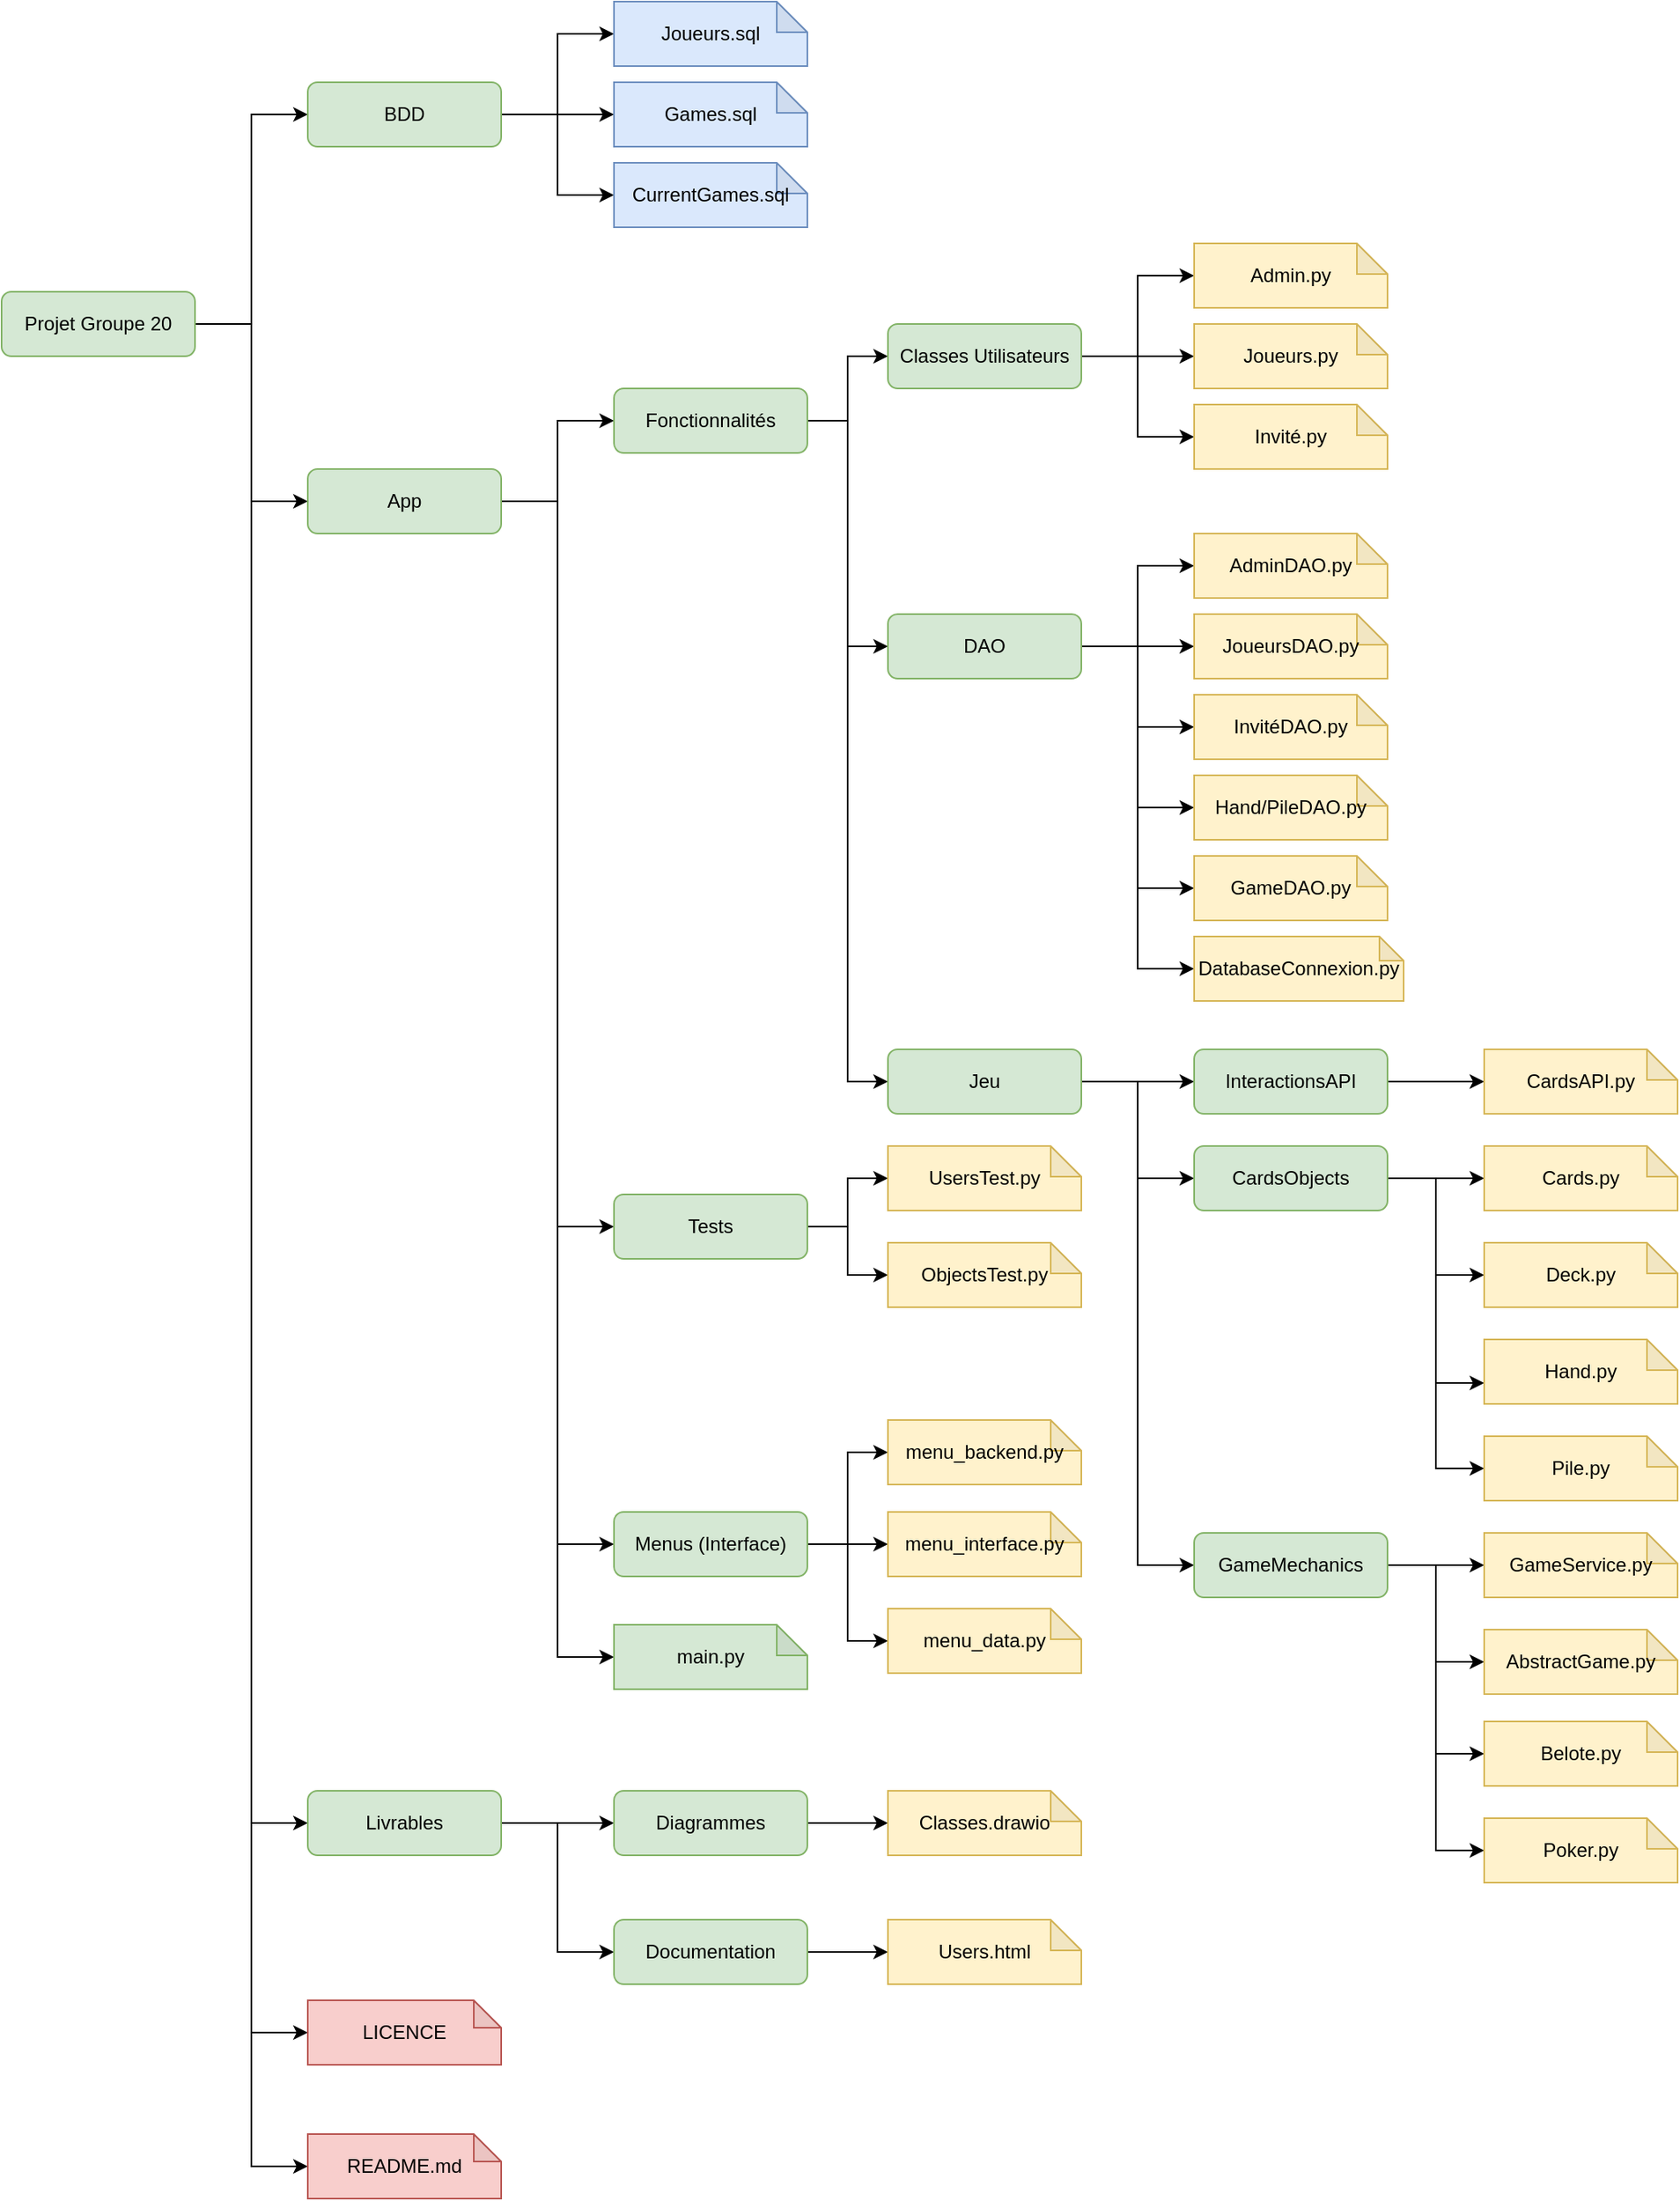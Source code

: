 <mxfile version="13.7.7" type="gitlab">
  <diagram id="L78k47U69HLxivYjufpT" name="Page-1">
    <mxGraphModel dx="981" dy="574" grid="1" gridSize="10" guides="1" tooltips="1" connect="1" arrows="1" fold="1" page="1" pageScale="1" pageWidth="1169" pageHeight="1654" background="#ffffff" math="0" shadow="0">
      <root>
        <mxCell id="0" />
        <mxCell id="1" parent="0" />
        <mxCell id="8Qk3gI1zRfMAFnqxJvFZ-7" style="edgeStyle=orthogonalEdgeStyle;rounded=0;orthogonalLoop=1;jettySize=auto;html=1;exitX=1;exitY=0.5;exitDx=0;exitDy=0;entryX=0;entryY=0.5;entryDx=0;entryDy=0;" parent="1" source="8Qk3gI1zRfMAFnqxJvFZ-1" target="8Qk3gI1zRfMAFnqxJvFZ-2" edge="1">
          <mxGeometry relative="1" as="geometry" />
        </mxCell>
        <mxCell id="8Qk3gI1zRfMAFnqxJvFZ-8" style="edgeStyle=orthogonalEdgeStyle;rounded=0;orthogonalLoop=1;jettySize=auto;html=1;exitX=1;exitY=0.5;exitDx=0;exitDy=0;entryX=0;entryY=0.5;entryDx=0;entryDy=0;" parent="1" source="8Qk3gI1zRfMAFnqxJvFZ-1" target="8Qk3gI1zRfMAFnqxJvFZ-3" edge="1">
          <mxGeometry relative="1" as="geometry" />
        </mxCell>
        <mxCell id="8Qk3gI1zRfMAFnqxJvFZ-9" style="edgeStyle=orthogonalEdgeStyle;rounded=0;orthogonalLoop=1;jettySize=auto;html=1;exitX=1;exitY=0.5;exitDx=0;exitDy=0;entryX=0;entryY=0.5;entryDx=0;entryDy=0;" parent="1" source="8Qk3gI1zRfMAFnqxJvFZ-1" target="8Qk3gI1zRfMAFnqxJvFZ-4" edge="1">
          <mxGeometry relative="1" as="geometry" />
        </mxCell>
        <mxCell id="8Qk3gI1zRfMAFnqxJvFZ-20" style="edgeStyle=orthogonalEdgeStyle;rounded=0;orthogonalLoop=1;jettySize=auto;html=1;exitX=1;exitY=0.5;exitDx=0;exitDy=0;entryX=0;entryY=0.5;entryDx=0;entryDy=0;entryPerimeter=0;" parent="1" source="8Qk3gI1zRfMAFnqxJvFZ-1" target="8Qk3gI1zRfMAFnqxJvFZ-19" edge="1">
          <mxGeometry relative="1" as="geometry" />
        </mxCell>
        <mxCell id="3epC_5tGNAp-iQS2bgfX-2" style="edgeStyle=orthogonalEdgeStyle;rounded=0;orthogonalLoop=1;jettySize=auto;html=1;exitX=1;exitY=0.5;exitDx=0;exitDy=0;entryX=0;entryY=0.5;entryDx=0;entryDy=0;entryPerimeter=0;" edge="1" parent="1" source="8Qk3gI1zRfMAFnqxJvFZ-1" target="3epC_5tGNAp-iQS2bgfX-1">
          <mxGeometry relative="1" as="geometry" />
        </mxCell>
        <mxCell id="8Qk3gI1zRfMAFnqxJvFZ-1" value="Projet Groupe 20" style="rounded=1;whiteSpace=wrap;html=1;fillColor=#d5e8d4;strokeColor=#82b366;" parent="1" vertex="1">
          <mxGeometry x="65" y="200" width="120" height="40" as="geometry" />
        </mxCell>
        <mxCell id="3epC_5tGNAp-iQS2bgfX-65" style="edgeStyle=orthogonalEdgeStyle;rounded=0;orthogonalLoop=1;jettySize=auto;html=1;exitX=1;exitY=0.5;exitDx=0;exitDy=0;entryX=0;entryY=0.5;entryDx=0;entryDy=0;entryPerimeter=0;" edge="1" parent="1" source="8Qk3gI1zRfMAFnqxJvFZ-2" target="3epC_5tGNAp-iQS2bgfX-62">
          <mxGeometry relative="1" as="geometry" />
        </mxCell>
        <mxCell id="3epC_5tGNAp-iQS2bgfX-66" style="edgeStyle=orthogonalEdgeStyle;rounded=0;orthogonalLoop=1;jettySize=auto;html=1;exitX=1;exitY=0.5;exitDx=0;exitDy=0;entryX=0;entryY=0.5;entryDx=0;entryDy=0;entryPerimeter=0;" edge="1" parent="1" source="8Qk3gI1zRfMAFnqxJvFZ-2" target="3epC_5tGNAp-iQS2bgfX-63">
          <mxGeometry relative="1" as="geometry" />
        </mxCell>
        <mxCell id="3epC_5tGNAp-iQS2bgfX-67" style="edgeStyle=orthogonalEdgeStyle;rounded=0;orthogonalLoop=1;jettySize=auto;html=1;exitX=1;exitY=0.5;exitDx=0;exitDy=0;entryX=0;entryY=0.5;entryDx=0;entryDy=0;entryPerimeter=0;" edge="1" parent="1" source="8Qk3gI1zRfMAFnqxJvFZ-2" target="3epC_5tGNAp-iQS2bgfX-64">
          <mxGeometry relative="1" as="geometry" />
        </mxCell>
        <mxCell id="8Qk3gI1zRfMAFnqxJvFZ-2" value="BDD" style="rounded=1;whiteSpace=wrap;html=1;fillColor=#d5e8d4;strokeColor=#82b366;" parent="1" vertex="1">
          <mxGeometry x="255" y="70" width="120" height="40" as="geometry" />
        </mxCell>
        <mxCell id="8Qk3gI1zRfMAFnqxJvFZ-21" style="edgeStyle=orthogonalEdgeStyle;rounded=0;orthogonalLoop=1;jettySize=auto;html=1;exitX=1;exitY=0.5;exitDx=0;exitDy=0;entryX=0;entryY=0.5;entryDx=0;entryDy=0;" parent="1" source="8Qk3gI1zRfMAFnqxJvFZ-3" target="8Qk3gI1zRfMAFnqxJvFZ-12" edge="1">
          <mxGeometry relative="1" as="geometry" />
        </mxCell>
        <mxCell id="8Qk3gI1zRfMAFnqxJvFZ-24" style="edgeStyle=orthogonalEdgeStyle;rounded=0;orthogonalLoop=1;jettySize=auto;html=1;exitX=1;exitY=0.5;exitDx=0;exitDy=0;entryX=0;entryY=0.5;entryDx=0;entryDy=0;" parent="1" source="8Qk3gI1zRfMAFnqxJvFZ-3" target="8Qk3gI1zRfMAFnqxJvFZ-16" edge="1">
          <mxGeometry relative="1" as="geometry" />
        </mxCell>
        <mxCell id="8Qk3gI1zRfMAFnqxJvFZ-25" style="edgeStyle=orthogonalEdgeStyle;rounded=0;orthogonalLoop=1;jettySize=auto;html=1;exitX=1;exitY=0.5;exitDx=0;exitDy=0;entryX=0;entryY=0.5;entryDx=0;entryDy=0;entryPerimeter=0;" parent="1" source="8Qk3gI1zRfMAFnqxJvFZ-3" target="8Qk3gI1zRfMAFnqxJvFZ-17" edge="1">
          <mxGeometry relative="1" as="geometry" />
        </mxCell>
        <mxCell id="8Qk3gI1zRfMAFnqxJvFZ-28" style="edgeStyle=orthogonalEdgeStyle;rounded=0;orthogonalLoop=1;jettySize=auto;html=1;exitX=1;exitY=0.5;exitDx=0;exitDy=0;entryX=0;entryY=0.5;entryDx=0;entryDy=0;" parent="1" source="8Qk3gI1zRfMAFnqxJvFZ-3" target="8Qk3gI1zRfMAFnqxJvFZ-14" edge="1">
          <mxGeometry relative="1" as="geometry" />
        </mxCell>
        <mxCell id="8Qk3gI1zRfMAFnqxJvFZ-3" value="App" style="rounded=1;whiteSpace=wrap;html=1;fillColor=#d5e8d4;strokeColor=#82b366;" parent="1" vertex="1">
          <mxGeometry x="255" y="310" width="120" height="40" as="geometry" />
        </mxCell>
        <mxCell id="8Qk3gI1zRfMAFnqxJvFZ-10" style="edgeStyle=orthogonalEdgeStyle;rounded=0;orthogonalLoop=1;jettySize=auto;html=1;exitX=1;exitY=0.5;exitDx=0;exitDy=0;entryX=0;entryY=0.5;entryDx=0;entryDy=0;" parent="1" source="8Qk3gI1zRfMAFnqxJvFZ-4" target="8Qk3gI1zRfMAFnqxJvFZ-5" edge="1">
          <mxGeometry relative="1" as="geometry" />
        </mxCell>
        <mxCell id="8Qk3gI1zRfMAFnqxJvFZ-11" style="edgeStyle=orthogonalEdgeStyle;rounded=0;orthogonalLoop=1;jettySize=auto;html=1;exitX=1;exitY=0.5;exitDx=0;exitDy=0;entryX=0;entryY=0.5;entryDx=0;entryDy=0;" parent="1" source="8Qk3gI1zRfMAFnqxJvFZ-4" target="8Qk3gI1zRfMAFnqxJvFZ-6" edge="1">
          <mxGeometry relative="1" as="geometry" />
        </mxCell>
        <mxCell id="8Qk3gI1zRfMAFnqxJvFZ-4" value="Livrables" style="rounded=1;whiteSpace=wrap;html=1;fillColor=#d5e8d4;strokeColor=#82b366;" parent="1" vertex="1">
          <mxGeometry x="255" y="1130" width="120" height="40" as="geometry" />
        </mxCell>
        <mxCell id="8Qk3gI1zRfMAFnqxJvFZ-43" style="edgeStyle=orthogonalEdgeStyle;rounded=0;orthogonalLoop=1;jettySize=auto;html=1;exitX=1;exitY=0.5;exitDx=0;exitDy=0;entryX=0;entryY=0.5;entryDx=0;entryDy=0;entryPerimeter=0;" parent="1" source="8Qk3gI1zRfMAFnqxJvFZ-5" target="8Qk3gI1zRfMAFnqxJvFZ-42" edge="1">
          <mxGeometry relative="1" as="geometry" />
        </mxCell>
        <mxCell id="8Qk3gI1zRfMAFnqxJvFZ-5" value="Diagrammes" style="rounded=1;whiteSpace=wrap;html=1;fillColor=#d5e8d4;strokeColor=#82b366;" parent="1" vertex="1">
          <mxGeometry x="445" y="1130" width="120" height="40" as="geometry" />
        </mxCell>
        <mxCell id="8Qk3gI1zRfMAFnqxJvFZ-45" style="edgeStyle=orthogonalEdgeStyle;rounded=0;orthogonalLoop=1;jettySize=auto;html=1;exitX=1;exitY=0.5;exitDx=0;exitDy=0;entryX=0;entryY=0.5;entryDx=0;entryDy=0;entryPerimeter=0;" parent="1" source="8Qk3gI1zRfMAFnqxJvFZ-6" target="8Qk3gI1zRfMAFnqxJvFZ-44" edge="1">
          <mxGeometry relative="1" as="geometry" />
        </mxCell>
        <mxCell id="8Qk3gI1zRfMAFnqxJvFZ-6" value="Documentation" style="rounded=1;whiteSpace=wrap;html=1;fillColor=#d5e8d4;strokeColor=#82b366;" parent="1" vertex="1">
          <mxGeometry x="445" y="1210" width="120" height="40" as="geometry" />
        </mxCell>
        <mxCell id="3epC_5tGNAp-iQS2bgfX-10" style="edgeStyle=orthogonalEdgeStyle;rounded=0;orthogonalLoop=1;jettySize=auto;html=1;exitX=1;exitY=0.5;exitDx=0;exitDy=0;entryX=0;entryY=0.5;entryDx=0;entryDy=0;" edge="1" parent="1" source="8Qk3gI1zRfMAFnqxJvFZ-12" target="3epC_5tGNAp-iQS2bgfX-6">
          <mxGeometry relative="1" as="geometry" />
        </mxCell>
        <mxCell id="3epC_5tGNAp-iQS2bgfX-12" style="edgeStyle=orthogonalEdgeStyle;rounded=0;orthogonalLoop=1;jettySize=auto;html=1;exitX=1;exitY=0.5;exitDx=0;exitDy=0;entryX=0;entryY=0.5;entryDx=0;entryDy=0;" edge="1" parent="1" source="8Qk3gI1zRfMAFnqxJvFZ-12" target="3epC_5tGNAp-iQS2bgfX-11">
          <mxGeometry relative="1" as="geometry" />
        </mxCell>
        <mxCell id="3epC_5tGNAp-iQS2bgfX-24" style="edgeStyle=orthogonalEdgeStyle;rounded=0;orthogonalLoop=1;jettySize=auto;html=1;exitX=1;exitY=0.5;exitDx=0;exitDy=0;entryX=0;entryY=0.5;entryDx=0;entryDy=0;" edge="1" parent="1" source="8Qk3gI1zRfMAFnqxJvFZ-12" target="3epC_5tGNAp-iQS2bgfX-21">
          <mxGeometry relative="1" as="geometry" />
        </mxCell>
        <mxCell id="8Qk3gI1zRfMAFnqxJvFZ-12" value="Fonctionnalités" style="rounded=1;whiteSpace=wrap;html=1;fillColor=#d5e8d4;strokeColor=#82b366;" parent="1" vertex="1">
          <mxGeometry x="445" y="260" width="120" height="40" as="geometry" />
        </mxCell>
        <mxCell id="3epC_5tGNAp-iQS2bgfX-51" style="edgeStyle=orthogonalEdgeStyle;rounded=0;orthogonalLoop=1;jettySize=auto;html=1;exitX=1;exitY=0.5;exitDx=0;exitDy=0;entryX=0;entryY=0.5;entryDx=0;entryDy=0;entryPerimeter=0;" edge="1" parent="1" source="8Qk3gI1zRfMAFnqxJvFZ-14" target="3epC_5tGNAp-iQS2bgfX-49">
          <mxGeometry relative="1" as="geometry" />
        </mxCell>
        <mxCell id="3epC_5tGNAp-iQS2bgfX-52" style="edgeStyle=orthogonalEdgeStyle;rounded=0;orthogonalLoop=1;jettySize=auto;html=1;exitX=1;exitY=0.5;exitDx=0;exitDy=0;entryX=0;entryY=0.5;entryDx=0;entryDy=0;entryPerimeter=0;" edge="1" parent="1" source="8Qk3gI1zRfMAFnqxJvFZ-14" target="3epC_5tGNAp-iQS2bgfX-50">
          <mxGeometry relative="1" as="geometry" />
        </mxCell>
        <mxCell id="8Qk3gI1zRfMAFnqxJvFZ-14" value="Tests" style="rounded=1;whiteSpace=wrap;html=1;fillColor=#d5e8d4;strokeColor=#82b366;" parent="1" vertex="1">
          <mxGeometry x="445" y="760" width="120" height="40" as="geometry" />
        </mxCell>
        <mxCell id="8Qk3gI1zRfMAFnqxJvFZ-34" style="edgeStyle=orthogonalEdgeStyle;rounded=0;orthogonalLoop=1;jettySize=auto;html=1;exitX=1;exitY=0.5;exitDx=0;exitDy=0;entryX=0;entryY=0.5;entryDx=0;entryDy=0;entryPerimeter=0;" parent="1" source="8Qk3gI1zRfMAFnqxJvFZ-16" target="8Qk3gI1zRfMAFnqxJvFZ-31" edge="1">
          <mxGeometry relative="1" as="geometry" />
        </mxCell>
        <mxCell id="8Qk3gI1zRfMAFnqxJvFZ-35" style="edgeStyle=orthogonalEdgeStyle;rounded=0;orthogonalLoop=1;jettySize=auto;html=1;exitX=1;exitY=0.5;exitDx=0;exitDy=0;entryX=0;entryY=0.5;entryDx=0;entryDy=0;entryPerimeter=0;" parent="1" source="8Qk3gI1zRfMAFnqxJvFZ-16" target="8Qk3gI1zRfMAFnqxJvFZ-33" edge="1">
          <mxGeometry relative="1" as="geometry" />
        </mxCell>
        <mxCell id="3epC_5tGNAp-iQS2bgfX-59" style="edgeStyle=orthogonalEdgeStyle;rounded=0;orthogonalLoop=1;jettySize=auto;html=1;exitX=1;exitY=0.5;exitDx=0;exitDy=0;entryX=0;entryY=0.5;entryDx=0;entryDy=0;entryPerimeter=0;" edge="1" parent="1" source="8Qk3gI1zRfMAFnqxJvFZ-16" target="3epC_5tGNAp-iQS2bgfX-58">
          <mxGeometry relative="1" as="geometry" />
        </mxCell>
        <mxCell id="8Qk3gI1zRfMAFnqxJvFZ-16" value="Menus (Interface)" style="rounded=1;whiteSpace=wrap;html=1;fillColor=#d5e8d4;strokeColor=#82b366;" parent="1" vertex="1">
          <mxGeometry x="445" y="957" width="120" height="40" as="geometry" />
        </mxCell>
        <mxCell id="8Qk3gI1zRfMAFnqxJvFZ-17" value="main.py" style="shape=note;whiteSpace=wrap;html=1;backgroundOutline=1;darkOpacity=0.05;size=19;fillColor=#d5e8d4;strokeColor=#82b366;" parent="1" vertex="1">
          <mxGeometry x="445" y="1027" width="120" height="40" as="geometry" />
        </mxCell>
        <mxCell id="8Qk3gI1zRfMAFnqxJvFZ-19" value="LICENCE" style="shape=note;whiteSpace=wrap;html=1;backgroundOutline=1;darkOpacity=0.05;size=17;fillColor=#f8cecc;strokeColor=#b85450;" parent="1" vertex="1">
          <mxGeometry x="255" y="1260" width="120" height="40" as="geometry" />
        </mxCell>
        <mxCell id="8Qk3gI1zRfMAFnqxJvFZ-31" value="menu_interface.py" style="shape=note;whiteSpace=wrap;html=1;backgroundOutline=1;darkOpacity=0.05;size=19;fillColor=#fff2cc;strokeColor=#d6b656;" parent="1" vertex="1">
          <mxGeometry x="615" y="957" width="120" height="40" as="geometry" />
        </mxCell>
        <mxCell id="8Qk3gI1zRfMAFnqxJvFZ-33" value="menu_data.py" style="shape=note;whiteSpace=wrap;html=1;backgroundOutline=1;darkOpacity=0.05;size=19;fillColor=#fff2cc;strokeColor=#d6b656;" parent="1" vertex="1">
          <mxGeometry x="615" y="1017" width="120" height="40" as="geometry" />
        </mxCell>
        <mxCell id="8Qk3gI1zRfMAFnqxJvFZ-42" value="Classes.drawio" style="shape=note;whiteSpace=wrap;html=1;backgroundOutline=1;darkOpacity=0.05;size=19;fillColor=#fff2cc;strokeColor=#d6b656;" parent="1" vertex="1">
          <mxGeometry x="615" y="1130" width="120" height="40" as="geometry" />
        </mxCell>
        <mxCell id="8Qk3gI1zRfMAFnqxJvFZ-44" value="Users.html" style="shape=note;whiteSpace=wrap;html=1;backgroundOutline=1;darkOpacity=0.05;size=19;fillColor=#fff2cc;strokeColor=#d6b656;" parent="1" vertex="1">
          <mxGeometry x="615" y="1210" width="120" height="40" as="geometry" />
        </mxCell>
        <mxCell id="3epC_5tGNAp-iQS2bgfX-1" value="README.md" style="shape=note;whiteSpace=wrap;html=1;backgroundOutline=1;darkOpacity=0.05;size=17;fillColor=#f8cecc;strokeColor=#b85450;" vertex="1" parent="1">
          <mxGeometry x="255" y="1343" width="120" height="40" as="geometry" />
        </mxCell>
        <mxCell id="3epC_5tGNAp-iQS2bgfX-3" style="edgeStyle=orthogonalEdgeStyle;rounded=0;orthogonalLoop=1;jettySize=auto;html=1;exitX=1;exitY=0.5;exitDx=0;exitDy=0;entryX=0;entryY=0.5;entryDx=0;entryDy=0;entryPerimeter=0;" edge="1" parent="1" source="3epC_5tGNAp-iQS2bgfX-6" target="3epC_5tGNAp-iQS2bgfX-8">
          <mxGeometry relative="1" as="geometry">
            <mxPoint x="805" y="220" as="targetPoint" />
          </mxGeometry>
        </mxCell>
        <mxCell id="3epC_5tGNAp-iQS2bgfX-5" style="edgeStyle=orthogonalEdgeStyle;rounded=0;orthogonalLoop=1;jettySize=auto;html=1;exitX=1;exitY=0.5;exitDx=0;exitDy=0;entryX=0;entryY=0.5;entryDx=0;entryDy=0;entryPerimeter=0;" edge="1" parent="1" source="3epC_5tGNAp-iQS2bgfX-6" target="3epC_5tGNAp-iQS2bgfX-9">
          <mxGeometry relative="1" as="geometry" />
        </mxCell>
        <mxCell id="3epC_5tGNAp-iQS2bgfX-14" style="edgeStyle=orthogonalEdgeStyle;rounded=0;orthogonalLoop=1;jettySize=auto;html=1;exitX=1;exitY=0.5;exitDx=0;exitDy=0;entryX=0;entryY=0.5;entryDx=0;entryDy=0;entryPerimeter=0;" edge="1" parent="1" source="3epC_5tGNAp-iQS2bgfX-6" target="3epC_5tGNAp-iQS2bgfX-13">
          <mxGeometry relative="1" as="geometry" />
        </mxCell>
        <mxCell id="3epC_5tGNAp-iQS2bgfX-6" value="Classes Utilisateurs" style="rounded=1;whiteSpace=wrap;html=1;fillColor=#d5e8d4;strokeColor=#82b366;" vertex="1" parent="1">
          <mxGeometry x="615" y="220" width="120" height="40" as="geometry" />
        </mxCell>
        <mxCell id="3epC_5tGNAp-iQS2bgfX-8" value="Joueurs.py" style="shape=note;whiteSpace=wrap;html=1;backgroundOutline=1;darkOpacity=0.05;size=19;fillColor=#fff2cc;strokeColor=#d6b656;" vertex="1" parent="1">
          <mxGeometry x="805" y="220" width="120" height="40" as="geometry" />
        </mxCell>
        <mxCell id="3epC_5tGNAp-iQS2bgfX-9" value="Invité.py" style="shape=note;whiteSpace=wrap;html=1;backgroundOutline=1;darkOpacity=0.05;size=19;fillColor=#fff2cc;strokeColor=#d6b656;" vertex="1" parent="1">
          <mxGeometry x="805" y="270" width="120" height="40" as="geometry" />
        </mxCell>
        <mxCell id="3epC_5tGNAp-iQS2bgfX-18" style="edgeStyle=orthogonalEdgeStyle;rounded=0;orthogonalLoop=1;jettySize=auto;html=1;exitX=1;exitY=0.5;exitDx=0;exitDy=0;entryX=0;entryY=0.5;entryDx=0;entryDy=0;entryPerimeter=0;" edge="1" parent="1" source="3epC_5tGNAp-iQS2bgfX-11" target="3epC_5tGNAp-iQS2bgfX-15">
          <mxGeometry relative="1" as="geometry" />
        </mxCell>
        <mxCell id="3epC_5tGNAp-iQS2bgfX-19" style="edgeStyle=orthogonalEdgeStyle;rounded=0;orthogonalLoop=1;jettySize=auto;html=1;exitX=1;exitY=0.5;exitDx=0;exitDy=0;entryX=0;entryY=0.5;entryDx=0;entryDy=0;entryPerimeter=0;" edge="1" parent="1" source="3epC_5tGNAp-iQS2bgfX-11" target="3epC_5tGNAp-iQS2bgfX-17">
          <mxGeometry relative="1" as="geometry" />
        </mxCell>
        <mxCell id="3epC_5tGNAp-iQS2bgfX-20" style="edgeStyle=orthogonalEdgeStyle;rounded=0;orthogonalLoop=1;jettySize=auto;html=1;exitX=1;exitY=0.5;exitDx=0;exitDy=0;entryX=0;entryY=0.5;entryDx=0;entryDy=0;entryPerimeter=0;" edge="1" parent="1" source="3epC_5tGNAp-iQS2bgfX-11" target="3epC_5tGNAp-iQS2bgfX-16">
          <mxGeometry relative="1" as="geometry" />
        </mxCell>
        <mxCell id="3epC_5tGNAp-iQS2bgfX-56" style="edgeStyle=orthogonalEdgeStyle;rounded=0;orthogonalLoop=1;jettySize=auto;html=1;exitX=1;exitY=0.5;exitDx=0;exitDy=0;entryX=0;entryY=0.5;entryDx=0;entryDy=0;entryPerimeter=0;" edge="1" parent="1" source="3epC_5tGNAp-iQS2bgfX-11" target="3epC_5tGNAp-iQS2bgfX-54">
          <mxGeometry relative="1" as="geometry" />
        </mxCell>
        <mxCell id="3epC_5tGNAp-iQS2bgfX-57" style="edgeStyle=orthogonalEdgeStyle;rounded=0;orthogonalLoop=1;jettySize=auto;html=1;exitX=1;exitY=0.5;exitDx=0;exitDy=0;entryX=0;entryY=0.5;entryDx=0;entryDy=0;entryPerimeter=0;" edge="1" parent="1" source="3epC_5tGNAp-iQS2bgfX-11" target="3epC_5tGNAp-iQS2bgfX-55">
          <mxGeometry relative="1" as="geometry" />
        </mxCell>
        <mxCell id="3epC_5tGNAp-iQS2bgfX-61" style="edgeStyle=orthogonalEdgeStyle;rounded=0;orthogonalLoop=1;jettySize=auto;html=1;exitX=1;exitY=0.5;exitDx=0;exitDy=0;entryX=0;entryY=0.5;entryDx=0;entryDy=0;entryPerimeter=0;" edge="1" parent="1" source="3epC_5tGNAp-iQS2bgfX-11" target="3epC_5tGNAp-iQS2bgfX-60">
          <mxGeometry relative="1" as="geometry" />
        </mxCell>
        <mxCell id="3epC_5tGNAp-iQS2bgfX-11" value="DAO" style="rounded=1;whiteSpace=wrap;html=1;fillColor=#d5e8d4;strokeColor=#82b366;" vertex="1" parent="1">
          <mxGeometry x="615" y="400" width="120" height="40" as="geometry" />
        </mxCell>
        <mxCell id="3epC_5tGNAp-iQS2bgfX-13" value="Admin.py" style="shape=note;whiteSpace=wrap;html=1;backgroundOutline=1;darkOpacity=0.05;size=19;fillColor=#fff2cc;strokeColor=#d6b656;" vertex="1" parent="1">
          <mxGeometry x="805" y="170" width="120" height="40" as="geometry" />
        </mxCell>
        <mxCell id="3epC_5tGNAp-iQS2bgfX-15" value="JoueursDAO.py" style="shape=note;whiteSpace=wrap;html=1;backgroundOutline=1;darkOpacity=0.05;size=19;fillColor=#fff2cc;strokeColor=#d6b656;" vertex="1" parent="1">
          <mxGeometry x="805" y="400" width="120" height="40" as="geometry" />
        </mxCell>
        <mxCell id="3epC_5tGNAp-iQS2bgfX-16" value="InvitéDAO.py" style="shape=note;whiteSpace=wrap;html=1;backgroundOutline=1;darkOpacity=0.05;size=19;fillColor=#fff2cc;strokeColor=#d6b656;" vertex="1" parent="1">
          <mxGeometry x="805" y="450" width="120" height="40" as="geometry" />
        </mxCell>
        <mxCell id="3epC_5tGNAp-iQS2bgfX-17" value="AdminDAO.py" style="shape=note;whiteSpace=wrap;html=1;backgroundOutline=1;darkOpacity=0.05;size=19;fillColor=#fff2cc;strokeColor=#d6b656;" vertex="1" parent="1">
          <mxGeometry x="805" y="350" width="120" height="40" as="geometry" />
        </mxCell>
        <mxCell id="3epC_5tGNAp-iQS2bgfX-23" style="edgeStyle=orthogonalEdgeStyle;rounded=0;orthogonalLoop=1;jettySize=auto;html=1;exitX=1;exitY=0.5;exitDx=0;exitDy=0;" edge="1" parent="1" source="3epC_5tGNAp-iQS2bgfX-21" target="3epC_5tGNAp-iQS2bgfX-22">
          <mxGeometry relative="1" as="geometry" />
        </mxCell>
        <mxCell id="3epC_5tGNAp-iQS2bgfX-28" style="edgeStyle=orthogonalEdgeStyle;rounded=0;orthogonalLoop=1;jettySize=auto;html=1;exitX=1;exitY=0.5;exitDx=0;exitDy=0;entryX=0;entryY=0.5;entryDx=0;entryDy=0;" edge="1" parent="1" source="3epC_5tGNAp-iQS2bgfX-21" target="3epC_5tGNAp-iQS2bgfX-27">
          <mxGeometry relative="1" as="geometry" />
        </mxCell>
        <mxCell id="3epC_5tGNAp-iQS2bgfX-39" style="edgeStyle=orthogonalEdgeStyle;rounded=0;orthogonalLoop=1;jettySize=auto;html=1;exitX=1;exitY=0.5;exitDx=0;exitDy=0;entryX=0;entryY=0.5;entryDx=0;entryDy=0;" edge="1" parent="1" source="3epC_5tGNAp-iQS2bgfX-21" target="3epC_5tGNAp-iQS2bgfX-38">
          <mxGeometry relative="1" as="geometry" />
        </mxCell>
        <mxCell id="3epC_5tGNAp-iQS2bgfX-21" value="Jeu" style="rounded=1;whiteSpace=wrap;html=1;fillColor=#d5e8d4;strokeColor=#82b366;" vertex="1" parent="1">
          <mxGeometry x="615" y="670" width="120" height="40" as="geometry" />
        </mxCell>
        <mxCell id="3epC_5tGNAp-iQS2bgfX-26" style="edgeStyle=orthogonalEdgeStyle;rounded=0;orthogonalLoop=1;jettySize=auto;html=1;exitX=1;exitY=0.5;exitDx=0;exitDy=0;entryX=0;entryY=0.5;entryDx=0;entryDy=0;entryPerimeter=0;" edge="1" parent="1" source="3epC_5tGNAp-iQS2bgfX-22" target="3epC_5tGNAp-iQS2bgfX-25">
          <mxGeometry relative="1" as="geometry" />
        </mxCell>
        <mxCell id="3epC_5tGNAp-iQS2bgfX-22" value="InteractionsAPI" style="rounded=1;whiteSpace=wrap;html=1;fillColor=#d5e8d4;strokeColor=#82b366;" vertex="1" parent="1">
          <mxGeometry x="805" y="670" width="120" height="40" as="geometry" />
        </mxCell>
        <mxCell id="3epC_5tGNAp-iQS2bgfX-25" value="CardsAPI.py" style="shape=note;whiteSpace=wrap;html=1;backgroundOutline=1;darkOpacity=0.05;size=19;fillColor=#fff2cc;strokeColor=#d6b656;" vertex="1" parent="1">
          <mxGeometry x="985" y="670" width="120" height="40" as="geometry" />
        </mxCell>
        <mxCell id="3epC_5tGNAp-iQS2bgfX-32" style="edgeStyle=orthogonalEdgeStyle;rounded=0;orthogonalLoop=1;jettySize=auto;html=1;exitX=1;exitY=0.5;exitDx=0;exitDy=0;entryX=0;entryY=0.5;entryDx=0;entryDy=0;entryPerimeter=0;" edge="1" parent="1" source="3epC_5tGNAp-iQS2bgfX-27" target="3epC_5tGNAp-iQS2bgfX-30">
          <mxGeometry relative="1" as="geometry" />
        </mxCell>
        <mxCell id="3epC_5tGNAp-iQS2bgfX-33" style="edgeStyle=orthogonalEdgeStyle;rounded=0;orthogonalLoop=1;jettySize=auto;html=1;exitX=1;exitY=0.5;exitDx=0;exitDy=0;entryX=0;entryY=0.5;entryDx=0;entryDy=0;entryPerimeter=0;" edge="1" parent="1" source="3epC_5tGNAp-iQS2bgfX-27" target="3epC_5tGNAp-iQS2bgfX-31">
          <mxGeometry relative="1" as="geometry" />
        </mxCell>
        <mxCell id="3epC_5tGNAp-iQS2bgfX-36" style="edgeStyle=orthogonalEdgeStyle;rounded=0;orthogonalLoop=1;jettySize=auto;html=1;exitX=1;exitY=0.5;exitDx=0;exitDy=0;entryX=0;entryY=0.5;entryDx=0;entryDy=0;entryPerimeter=0;" edge="1" parent="1" source="3epC_5tGNAp-iQS2bgfX-27" target="3epC_5tGNAp-iQS2bgfX-35">
          <mxGeometry relative="1" as="geometry" />
        </mxCell>
        <mxCell id="3epC_5tGNAp-iQS2bgfX-37" style="edgeStyle=orthogonalEdgeStyle;rounded=0;orthogonalLoop=1;jettySize=auto;html=1;exitX=1;exitY=0.5;exitDx=0;exitDy=0;entryX=0;entryY=0.675;entryDx=0;entryDy=0;entryPerimeter=0;" edge="1" parent="1" source="3epC_5tGNAp-iQS2bgfX-27" target="3epC_5tGNAp-iQS2bgfX-34">
          <mxGeometry relative="1" as="geometry" />
        </mxCell>
        <mxCell id="3epC_5tGNAp-iQS2bgfX-27" value="CardsObjects" style="rounded=1;whiteSpace=wrap;html=1;fillColor=#d5e8d4;strokeColor=#82b366;" vertex="1" parent="1">
          <mxGeometry x="805" y="730" width="120" height="40" as="geometry" />
        </mxCell>
        <mxCell id="3epC_5tGNAp-iQS2bgfX-30" value="Cards.py" style="shape=note;whiteSpace=wrap;html=1;backgroundOutline=1;darkOpacity=0.05;size=19;fillColor=#fff2cc;strokeColor=#d6b656;" vertex="1" parent="1">
          <mxGeometry x="985" y="730" width="120" height="40" as="geometry" />
        </mxCell>
        <mxCell id="3epC_5tGNAp-iQS2bgfX-31" value="Deck.py" style="shape=note;whiteSpace=wrap;html=1;backgroundOutline=1;darkOpacity=0.05;size=19;fillColor=#fff2cc;strokeColor=#d6b656;" vertex="1" parent="1">
          <mxGeometry x="985" y="790" width="120" height="40" as="geometry" />
        </mxCell>
        <mxCell id="3epC_5tGNAp-iQS2bgfX-34" value="Hand.py" style="shape=note;whiteSpace=wrap;html=1;backgroundOutline=1;darkOpacity=0.05;size=19;fillColor=#fff2cc;strokeColor=#d6b656;" vertex="1" parent="1">
          <mxGeometry x="985" y="850" width="120" height="40" as="geometry" />
        </mxCell>
        <mxCell id="3epC_5tGNAp-iQS2bgfX-35" value="Pile.py" style="shape=note;whiteSpace=wrap;html=1;backgroundOutline=1;darkOpacity=0.05;size=19;fillColor=#fff2cc;strokeColor=#d6b656;" vertex="1" parent="1">
          <mxGeometry x="985" y="910" width="120" height="40" as="geometry" />
        </mxCell>
        <mxCell id="3epC_5tGNAp-iQS2bgfX-44" style="edgeStyle=orthogonalEdgeStyle;rounded=0;orthogonalLoop=1;jettySize=auto;html=1;exitX=1;exitY=0.5;exitDx=0;exitDy=0;entryX=0;entryY=0.5;entryDx=0;entryDy=0;entryPerimeter=0;" edge="1" parent="1" source="3epC_5tGNAp-iQS2bgfX-38" target="3epC_5tGNAp-iQS2bgfX-40">
          <mxGeometry relative="1" as="geometry" />
        </mxCell>
        <mxCell id="3epC_5tGNAp-iQS2bgfX-45" style="edgeStyle=orthogonalEdgeStyle;rounded=0;orthogonalLoop=1;jettySize=auto;html=1;exitX=1;exitY=0.5;exitDx=0;exitDy=0;entryX=0;entryY=0.5;entryDx=0;entryDy=0;entryPerimeter=0;" edge="1" parent="1" source="3epC_5tGNAp-iQS2bgfX-38" target="3epC_5tGNAp-iQS2bgfX-41">
          <mxGeometry relative="1" as="geometry" />
        </mxCell>
        <mxCell id="3epC_5tGNAp-iQS2bgfX-46" style="edgeStyle=orthogonalEdgeStyle;rounded=0;orthogonalLoop=1;jettySize=auto;html=1;exitX=1;exitY=0.5;exitDx=0;exitDy=0;entryX=0;entryY=0.5;entryDx=0;entryDy=0;entryPerimeter=0;" edge="1" parent="1" source="3epC_5tGNAp-iQS2bgfX-38" target="3epC_5tGNAp-iQS2bgfX-42">
          <mxGeometry relative="1" as="geometry" />
        </mxCell>
        <mxCell id="3epC_5tGNAp-iQS2bgfX-47" style="edgeStyle=orthogonalEdgeStyle;rounded=0;orthogonalLoop=1;jettySize=auto;html=1;exitX=1;exitY=0.5;exitDx=0;exitDy=0;entryX=0;entryY=0.5;entryDx=0;entryDy=0;entryPerimeter=0;" edge="1" parent="1" source="3epC_5tGNAp-iQS2bgfX-38" target="3epC_5tGNAp-iQS2bgfX-43">
          <mxGeometry relative="1" as="geometry" />
        </mxCell>
        <mxCell id="3epC_5tGNAp-iQS2bgfX-38" value="GameMechanics" style="rounded=1;whiteSpace=wrap;html=1;fillColor=#d5e8d4;strokeColor=#82b366;" vertex="1" parent="1">
          <mxGeometry x="805" y="970" width="120" height="40" as="geometry" />
        </mxCell>
        <mxCell id="3epC_5tGNAp-iQS2bgfX-40" value="GameService.py" style="shape=note;whiteSpace=wrap;html=1;backgroundOutline=1;darkOpacity=0.05;size=19;fillColor=#fff2cc;strokeColor=#d6b656;" vertex="1" parent="1">
          <mxGeometry x="985" y="970" width="120" height="40" as="geometry" />
        </mxCell>
        <mxCell id="3epC_5tGNAp-iQS2bgfX-41" value="AbstractGame.py" style="shape=note;whiteSpace=wrap;html=1;backgroundOutline=1;darkOpacity=0.05;size=19;fillColor=#fff2cc;strokeColor=#d6b656;" vertex="1" parent="1">
          <mxGeometry x="985" y="1030" width="120" height="40" as="geometry" />
        </mxCell>
        <mxCell id="3epC_5tGNAp-iQS2bgfX-42" value="Belote.py" style="shape=note;whiteSpace=wrap;html=1;backgroundOutline=1;darkOpacity=0.05;size=19;fillColor=#fff2cc;strokeColor=#d6b656;" vertex="1" parent="1">
          <mxGeometry x="985" y="1087" width="120" height="40" as="geometry" />
        </mxCell>
        <mxCell id="3epC_5tGNAp-iQS2bgfX-43" value="Poker.py" style="shape=note;whiteSpace=wrap;html=1;backgroundOutline=1;darkOpacity=0.05;size=19;fillColor=#fff2cc;strokeColor=#d6b656;" vertex="1" parent="1">
          <mxGeometry x="985" y="1147" width="120" height="40" as="geometry" />
        </mxCell>
        <mxCell id="3epC_5tGNAp-iQS2bgfX-49" value="UsersTest.py" style="shape=note;whiteSpace=wrap;html=1;backgroundOutline=1;darkOpacity=0.05;size=19;fillColor=#fff2cc;strokeColor=#d6b656;" vertex="1" parent="1">
          <mxGeometry x="615" y="730" width="120" height="40" as="geometry" />
        </mxCell>
        <mxCell id="3epC_5tGNAp-iQS2bgfX-50" value="ObjectsTest.py" style="shape=note;whiteSpace=wrap;html=1;backgroundOutline=1;darkOpacity=0.05;size=19;fillColor=#fff2cc;strokeColor=#d6b656;" vertex="1" parent="1">
          <mxGeometry x="615" y="790" width="120" height="40" as="geometry" />
        </mxCell>
        <mxCell id="3epC_5tGNAp-iQS2bgfX-54" value="Hand/PileDAO.py" style="shape=note;whiteSpace=wrap;html=1;backgroundOutline=1;darkOpacity=0.05;size=19;fillColor=#fff2cc;strokeColor=#d6b656;" vertex="1" parent="1">
          <mxGeometry x="805" y="500" width="120" height="40" as="geometry" />
        </mxCell>
        <mxCell id="3epC_5tGNAp-iQS2bgfX-55" value="GameDAO.py" style="shape=note;whiteSpace=wrap;html=1;backgroundOutline=1;darkOpacity=0.05;size=19;fillColor=#fff2cc;strokeColor=#d6b656;" vertex="1" parent="1">
          <mxGeometry x="805" y="550" width="120" height="40" as="geometry" />
        </mxCell>
        <mxCell id="3epC_5tGNAp-iQS2bgfX-58" value="menu_backend.py" style="shape=note;whiteSpace=wrap;html=1;backgroundOutline=1;darkOpacity=0.05;size=19;fillColor=#fff2cc;strokeColor=#d6b656;" vertex="1" parent="1">
          <mxGeometry x="615" y="900" width="120" height="40" as="geometry" />
        </mxCell>
        <mxCell id="3epC_5tGNAp-iQS2bgfX-60" value="DatabaseConnexion.py" style="shape=note;whiteSpace=wrap;html=1;backgroundOutline=1;darkOpacity=0.05;size=15;fillColor=#fff2cc;strokeColor=#d6b656;" vertex="1" parent="1">
          <mxGeometry x="805" y="600" width="130" height="40" as="geometry" />
        </mxCell>
        <mxCell id="3epC_5tGNAp-iQS2bgfX-62" value="Joueurs.sql" style="shape=note;whiteSpace=wrap;html=1;backgroundOutline=1;darkOpacity=0.05;size=19;fillColor=#dae8fc;strokeColor=#6c8ebf;" vertex="1" parent="1">
          <mxGeometry x="445" y="20" width="120" height="40" as="geometry" />
        </mxCell>
        <mxCell id="3epC_5tGNAp-iQS2bgfX-63" value="Games.sql" style="shape=note;whiteSpace=wrap;html=1;backgroundOutline=1;darkOpacity=0.05;size=19;fillColor=#dae8fc;strokeColor=#6c8ebf;" vertex="1" parent="1">
          <mxGeometry x="445" y="70" width="120" height="40" as="geometry" />
        </mxCell>
        <mxCell id="3epC_5tGNAp-iQS2bgfX-64" value="CurrentGames.sql" style="shape=note;whiteSpace=wrap;html=1;backgroundOutline=1;darkOpacity=0.05;size=19;fillColor=#dae8fc;strokeColor=#6c8ebf;" vertex="1" parent="1">
          <mxGeometry x="445" y="120" width="120" height="40" as="geometry" />
        </mxCell>
      </root>
    </mxGraphModel>
  </diagram>
</mxfile>
